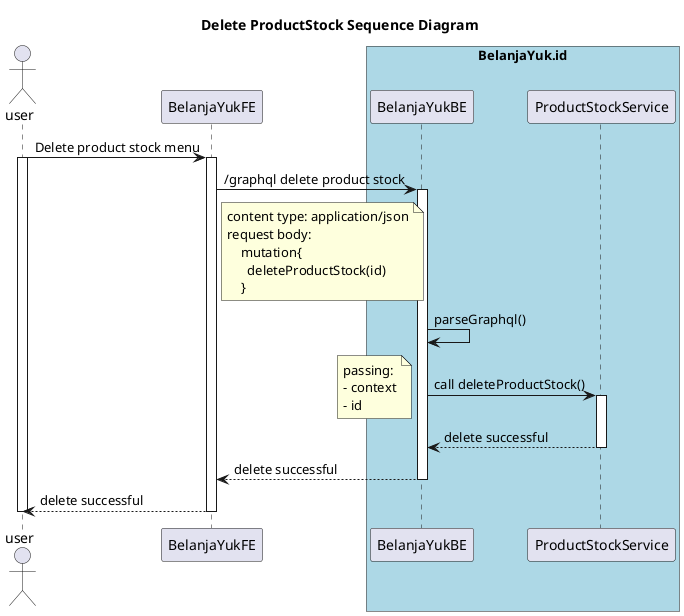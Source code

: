 @startuml
title: Delete ProductStock Sequence Diagram
actor user
participant BelanjaYukFE
box "BelanjaYuk.id" #LightBlue
participant BelanjaYukBE
participant ProductStockService
end box

user -> BelanjaYukFE ++ : Delete product stock menu
activate user
BelanjaYukFE -> BelanjaYukBE ++ : /graphql delete product stock
    note right of BelanjaYukFE
    content type: application/json
    request body:
        mutation{
          deleteProductStock(id)
        }
    end note
BelanjaYukBE -> BelanjaYukBE : parseGraphql()
BelanjaYukBE -> ProductStockService ++ : call deleteProductStock()
    note left
    passing:
    - context
    - id
    end note
ProductStockService --> BelanjaYukBE -- : delete successful
BelanjaYukBE --> BelanjaYukFE -- : delete successful
BelanjaYukFE --> user -- : delete successful
deactivate user
@enduml